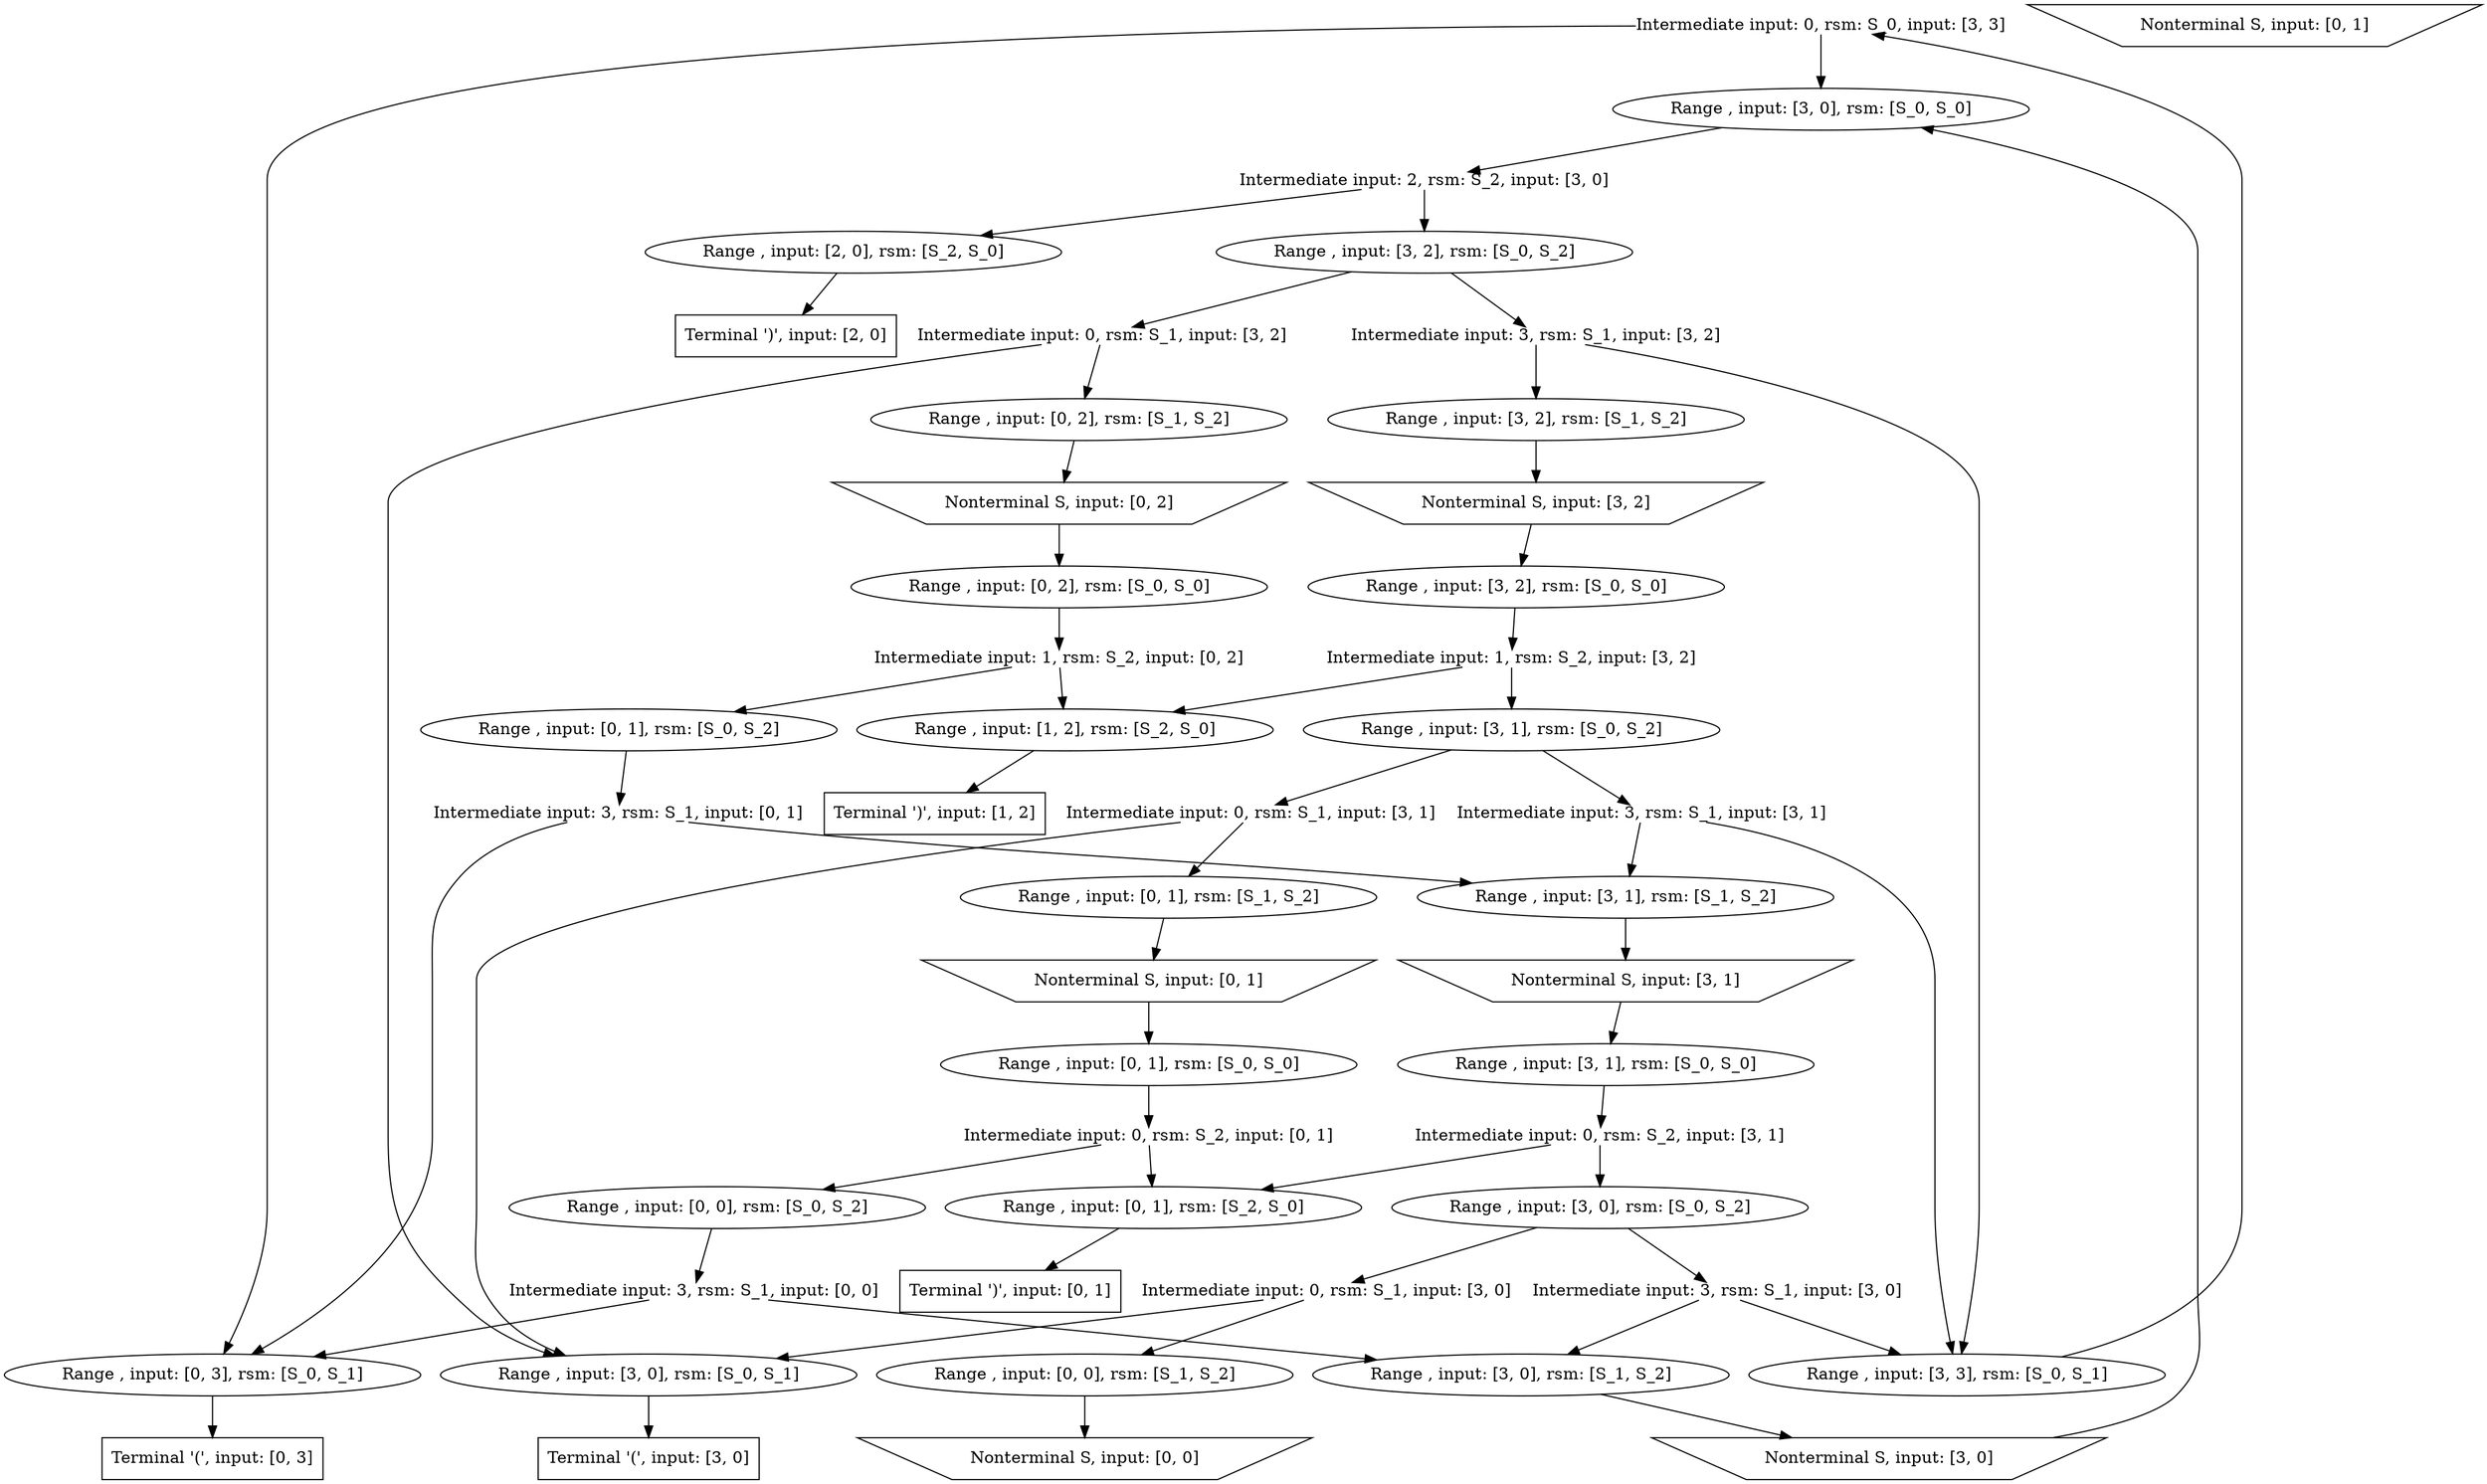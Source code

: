 digraph g {
labelloc="t"
label=""
0 [label = "Intermediate input: 0, rsm: S_0, input: [3, 3]", shape = plain]
1 [label = "Intermediate input: 0, rsm: S_1, input: [3, 0]", shape = plain]
2 [label = "Intermediate input: 0, rsm: S_1, input: [3, 1]", shape = plain]
3 [label = "Intermediate input: 0, rsm: S_1, input: [3, 2]", shape = plain]
4 [label = "Intermediate input: 0, rsm: S_2, input: [0, 1]", shape = plain]
5 [label = "Intermediate input: 0, rsm: S_2, input: [3, 1]", shape = plain]
6 [label = "Intermediate input: 1, rsm: S_2, input: [0, 2]", shape = plain]
7 [label = "Intermediate input: 1, rsm: S_2, input: [3, 2]", shape = plain]
8 [label = "Intermediate input: 2, rsm: S_2, input: [3, 0]", shape = plain]
9 [label = "Intermediate input: 3, rsm: S_1, input: [0, 0]", shape = plain]
10 [label = "Intermediate input: 3, rsm: S_1, input: [0, 1]", shape = plain]
11 [label = "Intermediate input: 3, rsm: S_1, input: [3, 0]", shape = plain]
12 [label = "Intermediate input: 3, rsm: S_1, input: [3, 1]", shape = plain]
13 [label = "Intermediate input: 3, rsm: S_1, input: [3, 2]", shape = plain]
14 [label = "Nonterminal S, input: [0, 0]", shape = invtrapezium]
15 [label = "Nonterminal S, input: [0, 1]", shape = invtrapezium]
16 [label = "Nonterminal S, input: [0, 1]", shape = invtrapezium]
17 [label = "Nonterminal S, input: [0, 2]", shape = invtrapezium]
18 [label = "Nonterminal S, input: [3, 0]", shape = invtrapezium]
19 [label = "Nonterminal S, input: [3, 1]", shape = invtrapezium]
20 [label = "Nonterminal S, input: [3, 2]", shape = invtrapezium]
21 [label = "Range , input: [0, 0], rsm: [S_0, S_2]", shape = ellipse]
22 [label = "Range , input: [0, 0], rsm: [S_1, S_2]", shape = ellipse]
23 [label = "Range , input: [0, 1], rsm: [S_0, S_0]", shape = ellipse]
24 [label = "Range , input: [0, 1], rsm: [S_0, S_2]", shape = ellipse]
25 [label = "Range , input: [0, 1], rsm: [S_1, S_2]", shape = ellipse]
26 [label = "Range , input: [0, 1], rsm: [S_2, S_0]", shape = ellipse]
27 [label = "Range , input: [0, 2], rsm: [S_0, S_0]", shape = ellipse]
28 [label = "Range , input: [0, 2], rsm: [S_1, S_2]", shape = ellipse]
29 [label = "Range , input: [0, 3], rsm: [S_0, S_1]", shape = ellipse]
30 [label = "Range , input: [1, 2], rsm: [S_2, S_0]", shape = ellipse]
31 [label = "Range , input: [2, 0], rsm: [S_2, S_0]", shape = ellipse]
32 [label = "Range , input: [3, 0], rsm: [S_0, S_0]", shape = ellipse]
33 [label = "Range , input: [3, 0], rsm: [S_0, S_1]", shape = ellipse]
34 [label = "Range , input: [3, 0], rsm: [S_0, S_2]", shape = ellipse]
35 [label = "Range , input: [3, 0], rsm: [S_1, S_2]", shape = ellipse]
36 [label = "Range , input: [3, 1], rsm: [S_0, S_0]", shape = ellipse]
37 [label = "Range , input: [3, 1], rsm: [S_0, S_2]", shape = ellipse]
38 [label = "Range , input: [3, 1], rsm: [S_1, S_2]", shape = ellipse]
39 [label = "Range , input: [3, 2], rsm: [S_0, S_0]", shape = ellipse]
40 [label = "Range , input: [3, 2], rsm: [S_0, S_2]", shape = ellipse]
41 [label = "Range , input: [3, 2], rsm: [S_1, S_2]", shape = ellipse]
42 [label = "Range , input: [3, 3], rsm: [S_0, S_1]", shape = ellipse]
43 [label = "Terminal '(', input: [0, 3]", shape = rectangle]
44 [label = "Terminal '(', input: [3, 0]", shape = rectangle]
45 [label = "Terminal ')', input: [0, 1]", shape = rectangle]
46 [label = "Terminal ')', input: [1, 2]", shape = rectangle]
47 [label = "Terminal ')', input: [2, 0]", shape = rectangle]
0->32
0->29
1->33
1->22
2->33
2->25
3->33
3->28
4->21
4->26
5->34
5->26
6->24
6->30
7->37
7->30
8->40
8->31
9->29
9->35
10->29
10->38
11->42
11->35
12->42
12->38
13->42
13->41
15->23
17->27
18->32
19->36
20->39
21->9
22->14
23->4
24->10
25->15
26->45
27->6
28->17
29->43
30->46
31->47
32->8
33->44
34->1
34->11
35->18
36->5
37->12
37->2
38->19
39->7
40->3
40->13
41->20
42->0
}
